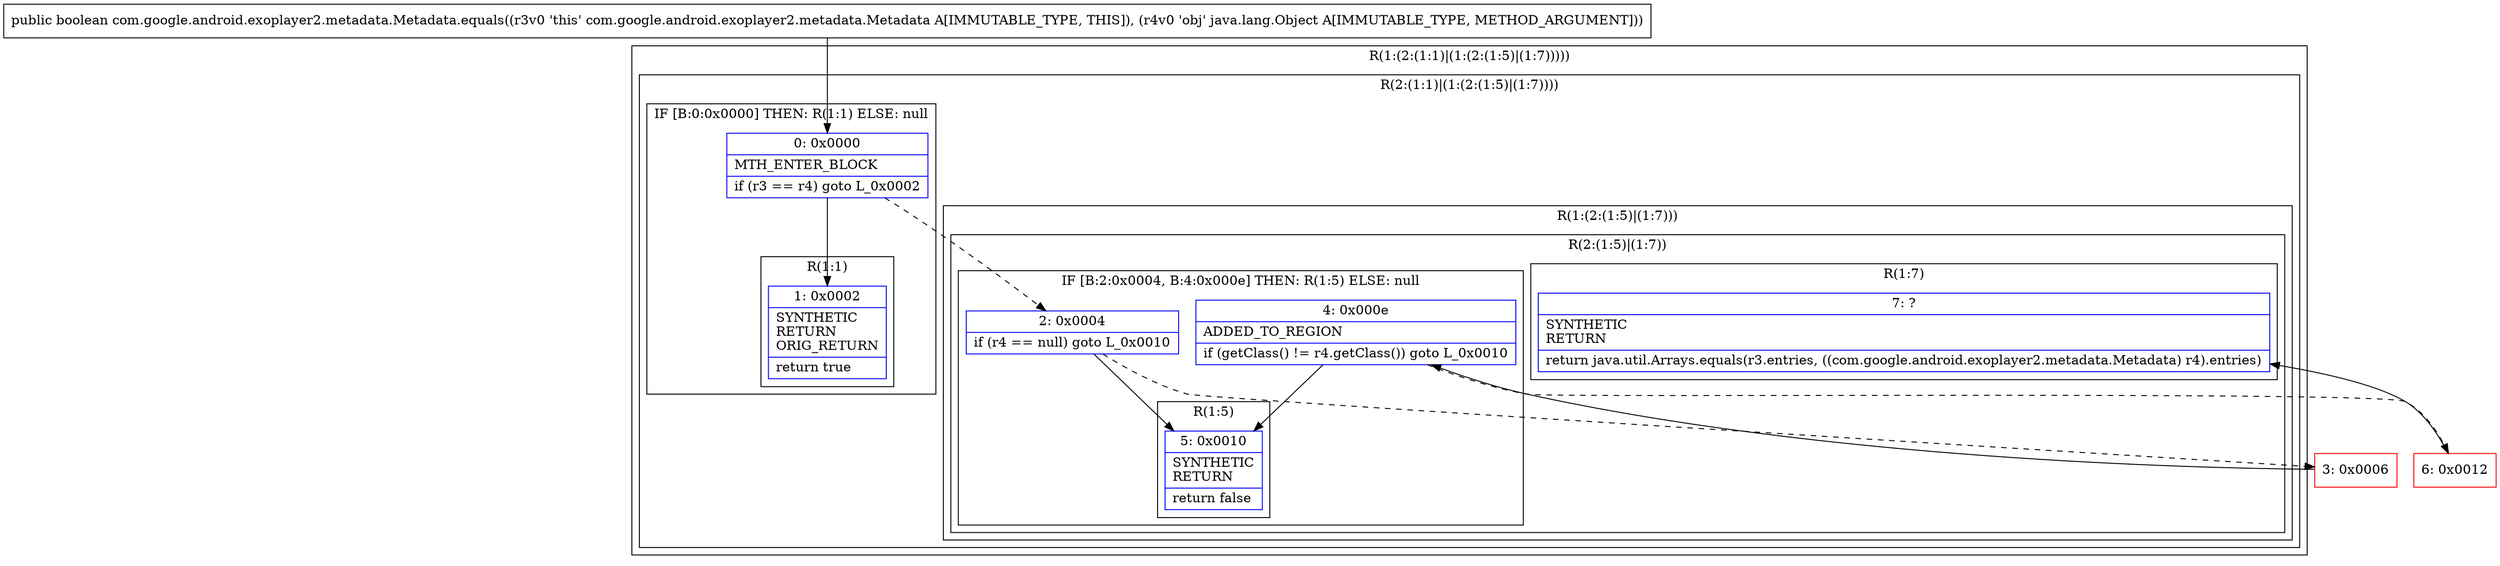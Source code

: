 digraph "CFG forcom.google.android.exoplayer2.metadata.Metadata.equals(Ljava\/lang\/Object;)Z" {
subgraph cluster_Region_2031964197 {
label = "R(1:(2:(1:1)|(1:(2:(1:5)|(1:7)))))";
node [shape=record,color=blue];
subgraph cluster_Region_1270133300 {
label = "R(2:(1:1)|(1:(2:(1:5)|(1:7))))";
node [shape=record,color=blue];
subgraph cluster_IfRegion_657355353 {
label = "IF [B:0:0x0000] THEN: R(1:1) ELSE: null";
node [shape=record,color=blue];
Node_0 [shape=record,label="{0\:\ 0x0000|MTH_ENTER_BLOCK\l|if (r3 == r4) goto L_0x0002\l}"];
subgraph cluster_Region_1818560413 {
label = "R(1:1)";
node [shape=record,color=blue];
Node_1 [shape=record,label="{1\:\ 0x0002|SYNTHETIC\lRETURN\lORIG_RETURN\l|return true\l}"];
}
}
subgraph cluster_Region_2146102860 {
label = "R(1:(2:(1:5)|(1:7)))";
node [shape=record,color=blue];
subgraph cluster_Region_295818903 {
label = "R(2:(1:5)|(1:7))";
node [shape=record,color=blue];
subgraph cluster_IfRegion_1170854464 {
label = "IF [B:2:0x0004, B:4:0x000e] THEN: R(1:5) ELSE: null";
node [shape=record,color=blue];
Node_2 [shape=record,label="{2\:\ 0x0004|if (r4 == null) goto L_0x0010\l}"];
Node_4 [shape=record,label="{4\:\ 0x000e|ADDED_TO_REGION\l|if (getClass() != r4.getClass()) goto L_0x0010\l}"];
subgraph cluster_Region_30702731 {
label = "R(1:5)";
node [shape=record,color=blue];
Node_5 [shape=record,label="{5\:\ 0x0010|SYNTHETIC\lRETURN\l|return false\l}"];
}
}
subgraph cluster_Region_694450803 {
label = "R(1:7)";
node [shape=record,color=blue];
Node_7 [shape=record,label="{7\:\ ?|SYNTHETIC\lRETURN\l|return java.util.Arrays.equals(r3.entries, ((com.google.android.exoplayer2.metadata.Metadata) r4).entries)\l}"];
}
}
}
}
}
Node_3 [shape=record,color=red,label="{3\:\ 0x0006}"];
Node_6 [shape=record,color=red,label="{6\:\ 0x0012}"];
MethodNode[shape=record,label="{public boolean com.google.android.exoplayer2.metadata.Metadata.equals((r3v0 'this' com.google.android.exoplayer2.metadata.Metadata A[IMMUTABLE_TYPE, THIS]), (r4v0 'obj' java.lang.Object A[IMMUTABLE_TYPE, METHOD_ARGUMENT])) }"];
MethodNode -> Node_0;
Node_0 -> Node_1;
Node_0 -> Node_2[style=dashed];
Node_2 -> Node_3[style=dashed];
Node_2 -> Node_5;
Node_4 -> Node_5;
Node_4 -> Node_6[style=dashed];
Node_3 -> Node_4;
Node_6 -> Node_7;
}

